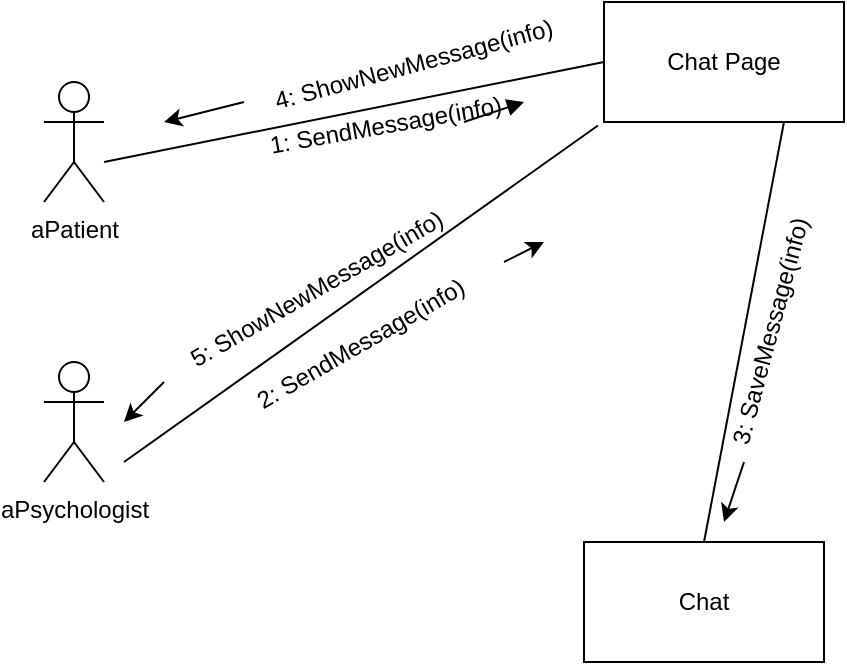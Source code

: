 <mxfile version="10.6.7" type="github"><diagram id="5IihCGQIGPLaQSSR2iJa" name="Page-1"><mxGraphModel dx="1003" dy="560" grid="1" gridSize="10" guides="1" tooltips="1" connect="1" arrows="0" fold="1" page="1" pageScale="1" pageWidth="850" pageHeight="1100" background="none" math="0" shadow="0"><root><mxCell id="0"/><mxCell id="1" parent="0"/><mxCell id="Mt5353GdKqQlsBi0nfaF-1" value="aPsychologist&lt;br&gt;&lt;br&gt;" style="shape=umlActor;verticalLabelPosition=bottom;labelBackgroundColor=#ffffff;verticalAlign=top;html=1;outlineConnect=0;" vertex="1" parent="1"><mxGeometry x="230" y="230" width="30" height="60" as="geometry"/></mxCell><mxCell id="Mt5353GdKqQlsBi0nfaF-2" value="aPatient" style="shape=umlActor;verticalLabelPosition=bottom;labelBackgroundColor=#ffffff;verticalAlign=top;html=1;outlineConnect=0;" vertex="1" parent="1"><mxGeometry x="230" y="90" width="30" height="60" as="geometry"/></mxCell><mxCell id="Mt5353GdKqQlsBi0nfaF-3" value="" style="endArrow=none;html=1;entryX=0;entryY=0.5;entryDx=0;entryDy=0;" edge="1" parent="1" target="Mt5353GdKqQlsBi0nfaF-4"><mxGeometry width="50" height="50" relative="1" as="geometry"><mxPoint x="260" y="130" as="sourcePoint"/><mxPoint x="490" y="79.5" as="targetPoint"/></mxGeometry></mxCell><mxCell id="Mt5353GdKqQlsBi0nfaF-4" value="Chat Page" style="rounded=0;whiteSpace=wrap;html=1;" vertex="1" parent="1"><mxGeometry x="510" y="50" width="120" height="60" as="geometry"/></mxCell><mxCell id="Mt5353GdKqQlsBi0nfaF-5" value="Chat" style="rounded=0;whiteSpace=wrap;html=1;" vertex="1" parent="1"><mxGeometry x="500" y="320" width="120" height="60" as="geometry"/></mxCell><mxCell id="Mt5353GdKqQlsBi0nfaF-6" value="" style="endArrow=none;html=1;entryX=-0.025;entryY=1.029;entryDx=0;entryDy=0;entryPerimeter=0;" edge="1" parent="1" target="Mt5353GdKqQlsBi0nfaF-4"><mxGeometry width="50" height="50" relative="1" as="geometry"><mxPoint x="270" y="280" as="sourcePoint"/><mxPoint x="260" y="340" as="targetPoint"/></mxGeometry></mxCell><mxCell id="Mt5353GdKqQlsBi0nfaF-19" value="" style="endArrow=block;endFill=1;endSize=6;html=1;" edge="1" parent="1"><mxGeometry width="100" relative="1" as="geometry"><mxPoint x="440" y="110" as="sourcePoint"/><mxPoint x="470" y="100" as="targetPoint"/></mxGeometry></mxCell><mxCell id="Mt5353GdKqQlsBi0nfaF-20" value="1: SendMessage(info)" style="text;html=1;rotation=-10;" vertex="1" parent="1"><mxGeometry x="340" y="100" width="100" height="20" as="geometry"/></mxCell><mxCell id="Mt5353GdKqQlsBi0nfaF-44" value="" style="endArrow=none;html=1;exitX=0.5;exitY=0;exitDx=0;exitDy=0;entryX=0.75;entryY=1;entryDx=0;entryDy=0;" edge="1" parent="1" source="Mt5353GdKqQlsBi0nfaF-5" target="Mt5353GdKqQlsBi0nfaF-4"><mxGeometry width="50" height="50" relative="1" as="geometry"><mxPoint x="590" y="230" as="sourcePoint"/><mxPoint x="640" y="180" as="targetPoint"/></mxGeometry></mxCell><mxCell id="Mt5353GdKqQlsBi0nfaF-45" value="&lt;span&gt;3: SaveMessage(info)&lt;/span&gt;&lt;br&gt;" style="text;html=1;resizable=0;points=[];autosize=1;align=left;verticalAlign=top;spacingTop=-4;rotation=-75;" vertex="1" parent="1"><mxGeometry x="525" y="204" width="130" height="10" as="geometry"/></mxCell><mxCell id="Mt5353GdKqQlsBi0nfaF-46" value="&lt;span&gt;2: SendMessage(info)&lt;/span&gt;" style="text;html=1;resizable=0;points=[];autosize=1;align=left;verticalAlign=top;spacingTop=-4;rotation=-30;" vertex="1" parent="1"><mxGeometry x="325" y="209" width="130" height="10" as="geometry"/></mxCell><mxCell id="Mt5353GdKqQlsBi0nfaF-48" value="" style="endArrow=classic;html=1;" edge="1" parent="1"><mxGeometry width="50" height="50" relative="1" as="geometry"><mxPoint x="460" y="180" as="sourcePoint"/><mxPoint x="480" y="170" as="targetPoint"/></mxGeometry></mxCell><mxCell id="Mt5353GdKqQlsBi0nfaF-50" value="" style="endArrow=classic;html=1;" edge="1" parent="1"><mxGeometry width="50" height="50" relative="1" as="geometry"><mxPoint x="580" y="280" as="sourcePoint"/><mxPoint x="570" y="310" as="targetPoint"/><Array as="points"><mxPoint x="580" y="280"/></Array></mxGeometry></mxCell><mxCell id="Mt5353GdKqQlsBi0nfaF-51" value="&lt;span&gt;4: ShowNewMessage(info)&lt;/span&gt;" style="text;html=1;resizable=0;points=[];autosize=1;align=left;verticalAlign=top;spacingTop=-4;rotation=-15;" vertex="1" parent="1"><mxGeometry x="340" y="70" width="160" height="10" as="geometry"/></mxCell><mxCell id="Mt5353GdKqQlsBi0nfaF-52" value="" style="endArrow=classic;html=1;" edge="1" parent="1"><mxGeometry width="50" height="50" relative="1" as="geometry"><mxPoint x="300" y="110" as="sourcePoint"/><mxPoint x="300" y="110" as="targetPoint"/></mxGeometry></mxCell><mxCell id="Mt5353GdKqQlsBi0nfaF-53" value="" style="endArrow=classic;html=1;" edge="1" parent="1"><mxGeometry width="50" height="50" relative="1" as="geometry"><mxPoint x="330" y="100" as="sourcePoint"/><mxPoint x="290" y="110" as="targetPoint"/></mxGeometry></mxCell><mxCell id="Mt5353GdKqQlsBi0nfaF-54" value="&lt;span&gt;5: ShowNewMessage(info)&lt;/span&gt;" style="text;html=1;resizable=0;points=[];autosize=1;align=left;verticalAlign=top;spacingTop=-4;rotation=-30;" vertex="1" parent="1"><mxGeometry x="290" y="181" width="160" height="10" as="geometry"/></mxCell><mxCell id="Mt5353GdKqQlsBi0nfaF-56" value="" style="endArrow=classic;html=1;" edge="1" parent="1"><mxGeometry width="50" height="50" relative="1" as="geometry"><mxPoint x="290" y="240" as="sourcePoint"/><mxPoint x="270" y="260" as="targetPoint"/></mxGeometry></mxCell></root></mxGraphModel></diagram></mxfile>
